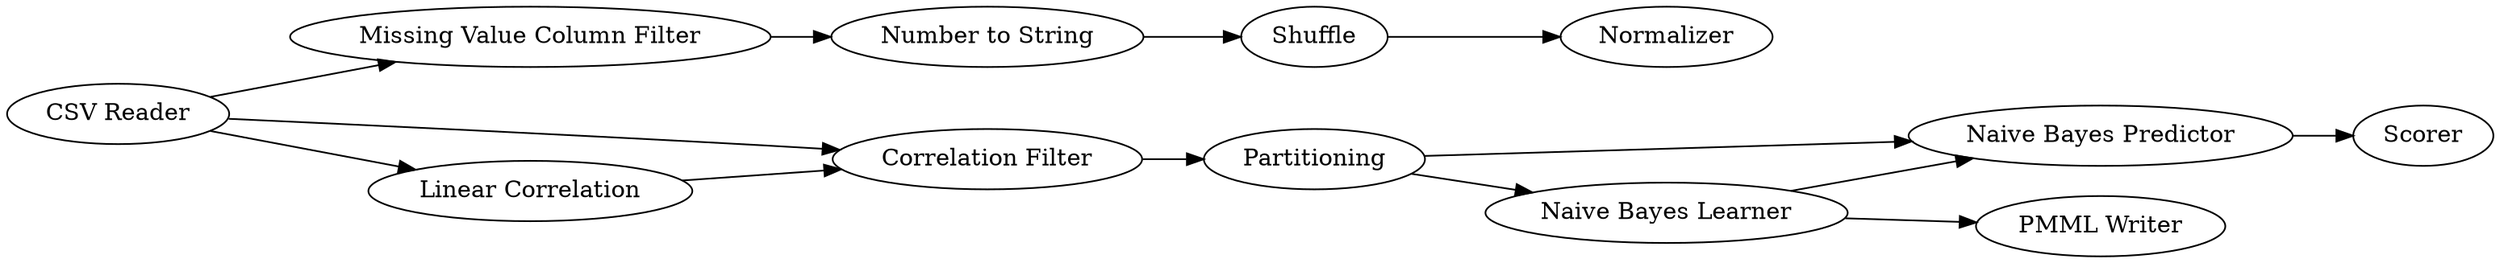 digraph {
	1 [label="CSV Reader"]
	2 [label="Missing Value Column Filter"]
	4 [label=Shuffle]
	5 [label=Normalizer]
	10 [label="Number to String"]
	17 [label="Correlation Filter"]
	18 [label="Linear Correlation"]
	19 [label=Partitioning]
	21 [label="Naive Bayes Learner"]
	22 [label="Naive Bayes Predictor"]
	23 [label=Scorer]
	25 [label="PMML Writer"]
	1 -> 2
	1 -> 17
	1 -> 18
	2 -> 10
	4 -> 5
	10 -> 4
	17 -> 19
	18 -> 17
	19 -> 22
	19 -> 21
	21 -> 22
	21 -> 25
	22 -> 23
	rankdir=LR
}
